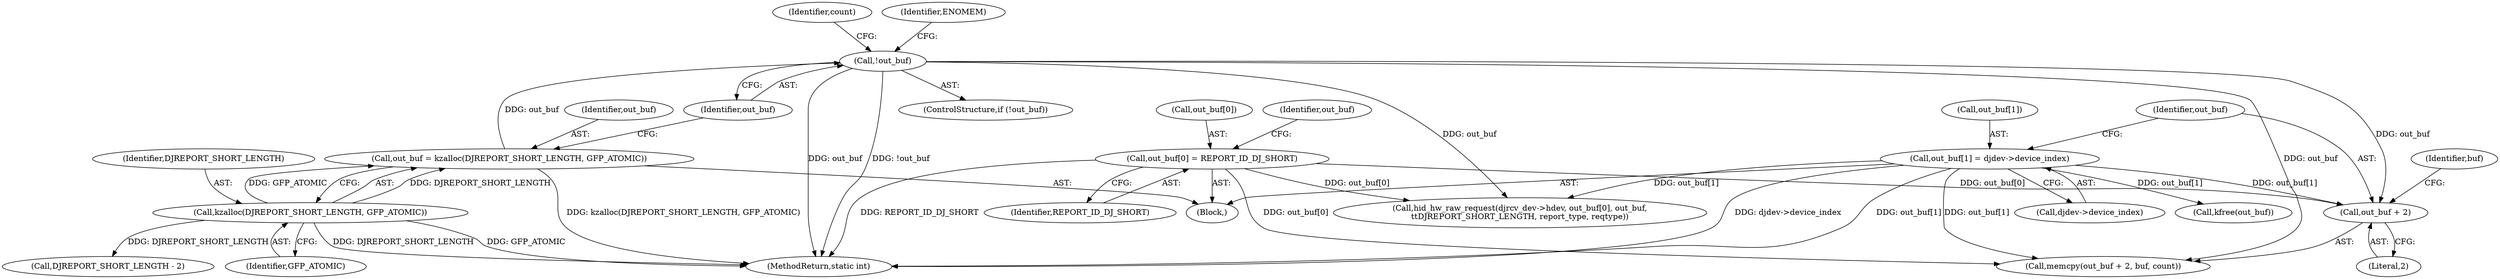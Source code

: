 digraph "0_linux_51217e69697fba92a06e07e16f55c9a52d8e8945@pointer" {
"1000166" [label="(Call,out_buf + 2)"];
"1000158" [label="(Call,out_buf[1] = djdev->device_index)"];
"1000153" [label="(Call,out_buf[0] = REPORT_ID_DJ_SHORT)"];
"1000137" [label="(Call,!out_buf)"];
"1000131" [label="(Call,out_buf = kzalloc(DJREPORT_SHORT_LENGTH, GFP_ATOMIC))"];
"1000133" [label="(Call,kzalloc(DJREPORT_SHORT_LENGTH, GFP_ATOMIC))"];
"1000168" [label="(Literal,2)"];
"1000154" [label="(Call,out_buf[0])"];
"1000135" [label="(Identifier,GFP_ATOMIC)"];
"1000138" [label="(Identifier,out_buf)"];
"1000169" [label="(Identifier,buf)"];
"1000166" [label="(Call,out_buf + 2)"];
"1000159" [label="(Call,out_buf[1])"];
"1000162" [label="(Call,djdev->device_index)"];
"1000145" [label="(Call,DJREPORT_SHORT_LENGTH - 2)"];
"1000131" [label="(Call,out_buf = kzalloc(DJREPORT_SHORT_LENGTH, GFP_ATOMIC))"];
"1000144" [label="(Identifier,count)"];
"1000153" [label="(Call,out_buf[0] = REPORT_ID_DJ_SHORT)"];
"1000107" [label="(Block,)"];
"1000160" [label="(Identifier,out_buf)"];
"1000137" [label="(Call,!out_buf)"];
"1000173" [label="(Call,hid_hw_raw_request(djrcv_dev->hdev, out_buf[0], out_buf,\n\t\tDJREPORT_SHORT_LENGTH, report_type, reqtype))"];
"1000132" [label="(Identifier,out_buf)"];
"1000165" [label="(Call,memcpy(out_buf + 2, buf, count))"];
"1000141" [label="(Identifier,ENOMEM)"];
"1000158" [label="(Call,out_buf[1] = djdev->device_index)"];
"1000184" [label="(Call,kfree(out_buf))"];
"1000133" [label="(Call,kzalloc(DJREPORT_SHORT_LENGTH, GFP_ATOMIC))"];
"1000136" [label="(ControlStructure,if (!out_buf))"];
"1000167" [label="(Identifier,out_buf)"];
"1000157" [label="(Identifier,REPORT_ID_DJ_SHORT)"];
"1000134" [label="(Identifier,DJREPORT_SHORT_LENGTH)"];
"1000188" [label="(MethodReturn,static int)"];
"1000166" -> "1000165"  [label="AST: "];
"1000166" -> "1000168"  [label="CFG: "];
"1000167" -> "1000166"  [label="AST: "];
"1000168" -> "1000166"  [label="AST: "];
"1000169" -> "1000166"  [label="CFG: "];
"1000158" -> "1000166"  [label="DDG: out_buf[1]"];
"1000153" -> "1000166"  [label="DDG: out_buf[0]"];
"1000137" -> "1000166"  [label="DDG: out_buf"];
"1000158" -> "1000107"  [label="AST: "];
"1000158" -> "1000162"  [label="CFG: "];
"1000159" -> "1000158"  [label="AST: "];
"1000162" -> "1000158"  [label="AST: "];
"1000167" -> "1000158"  [label="CFG: "];
"1000158" -> "1000188"  [label="DDG: djdev->device_index"];
"1000158" -> "1000188"  [label="DDG: out_buf[1]"];
"1000158" -> "1000165"  [label="DDG: out_buf[1]"];
"1000158" -> "1000173"  [label="DDG: out_buf[1]"];
"1000158" -> "1000184"  [label="DDG: out_buf[1]"];
"1000153" -> "1000107"  [label="AST: "];
"1000153" -> "1000157"  [label="CFG: "];
"1000154" -> "1000153"  [label="AST: "];
"1000157" -> "1000153"  [label="AST: "];
"1000160" -> "1000153"  [label="CFG: "];
"1000153" -> "1000188"  [label="DDG: REPORT_ID_DJ_SHORT"];
"1000153" -> "1000165"  [label="DDG: out_buf[0]"];
"1000153" -> "1000173"  [label="DDG: out_buf[0]"];
"1000137" -> "1000136"  [label="AST: "];
"1000137" -> "1000138"  [label="CFG: "];
"1000138" -> "1000137"  [label="AST: "];
"1000141" -> "1000137"  [label="CFG: "];
"1000144" -> "1000137"  [label="CFG: "];
"1000137" -> "1000188"  [label="DDG: out_buf"];
"1000137" -> "1000188"  [label="DDG: !out_buf"];
"1000131" -> "1000137"  [label="DDG: out_buf"];
"1000137" -> "1000165"  [label="DDG: out_buf"];
"1000137" -> "1000173"  [label="DDG: out_buf"];
"1000131" -> "1000107"  [label="AST: "];
"1000131" -> "1000133"  [label="CFG: "];
"1000132" -> "1000131"  [label="AST: "];
"1000133" -> "1000131"  [label="AST: "];
"1000138" -> "1000131"  [label="CFG: "];
"1000131" -> "1000188"  [label="DDG: kzalloc(DJREPORT_SHORT_LENGTH, GFP_ATOMIC)"];
"1000133" -> "1000131"  [label="DDG: DJREPORT_SHORT_LENGTH"];
"1000133" -> "1000131"  [label="DDG: GFP_ATOMIC"];
"1000133" -> "1000135"  [label="CFG: "];
"1000134" -> "1000133"  [label="AST: "];
"1000135" -> "1000133"  [label="AST: "];
"1000133" -> "1000188"  [label="DDG: DJREPORT_SHORT_LENGTH"];
"1000133" -> "1000188"  [label="DDG: GFP_ATOMIC"];
"1000133" -> "1000145"  [label="DDG: DJREPORT_SHORT_LENGTH"];
}
